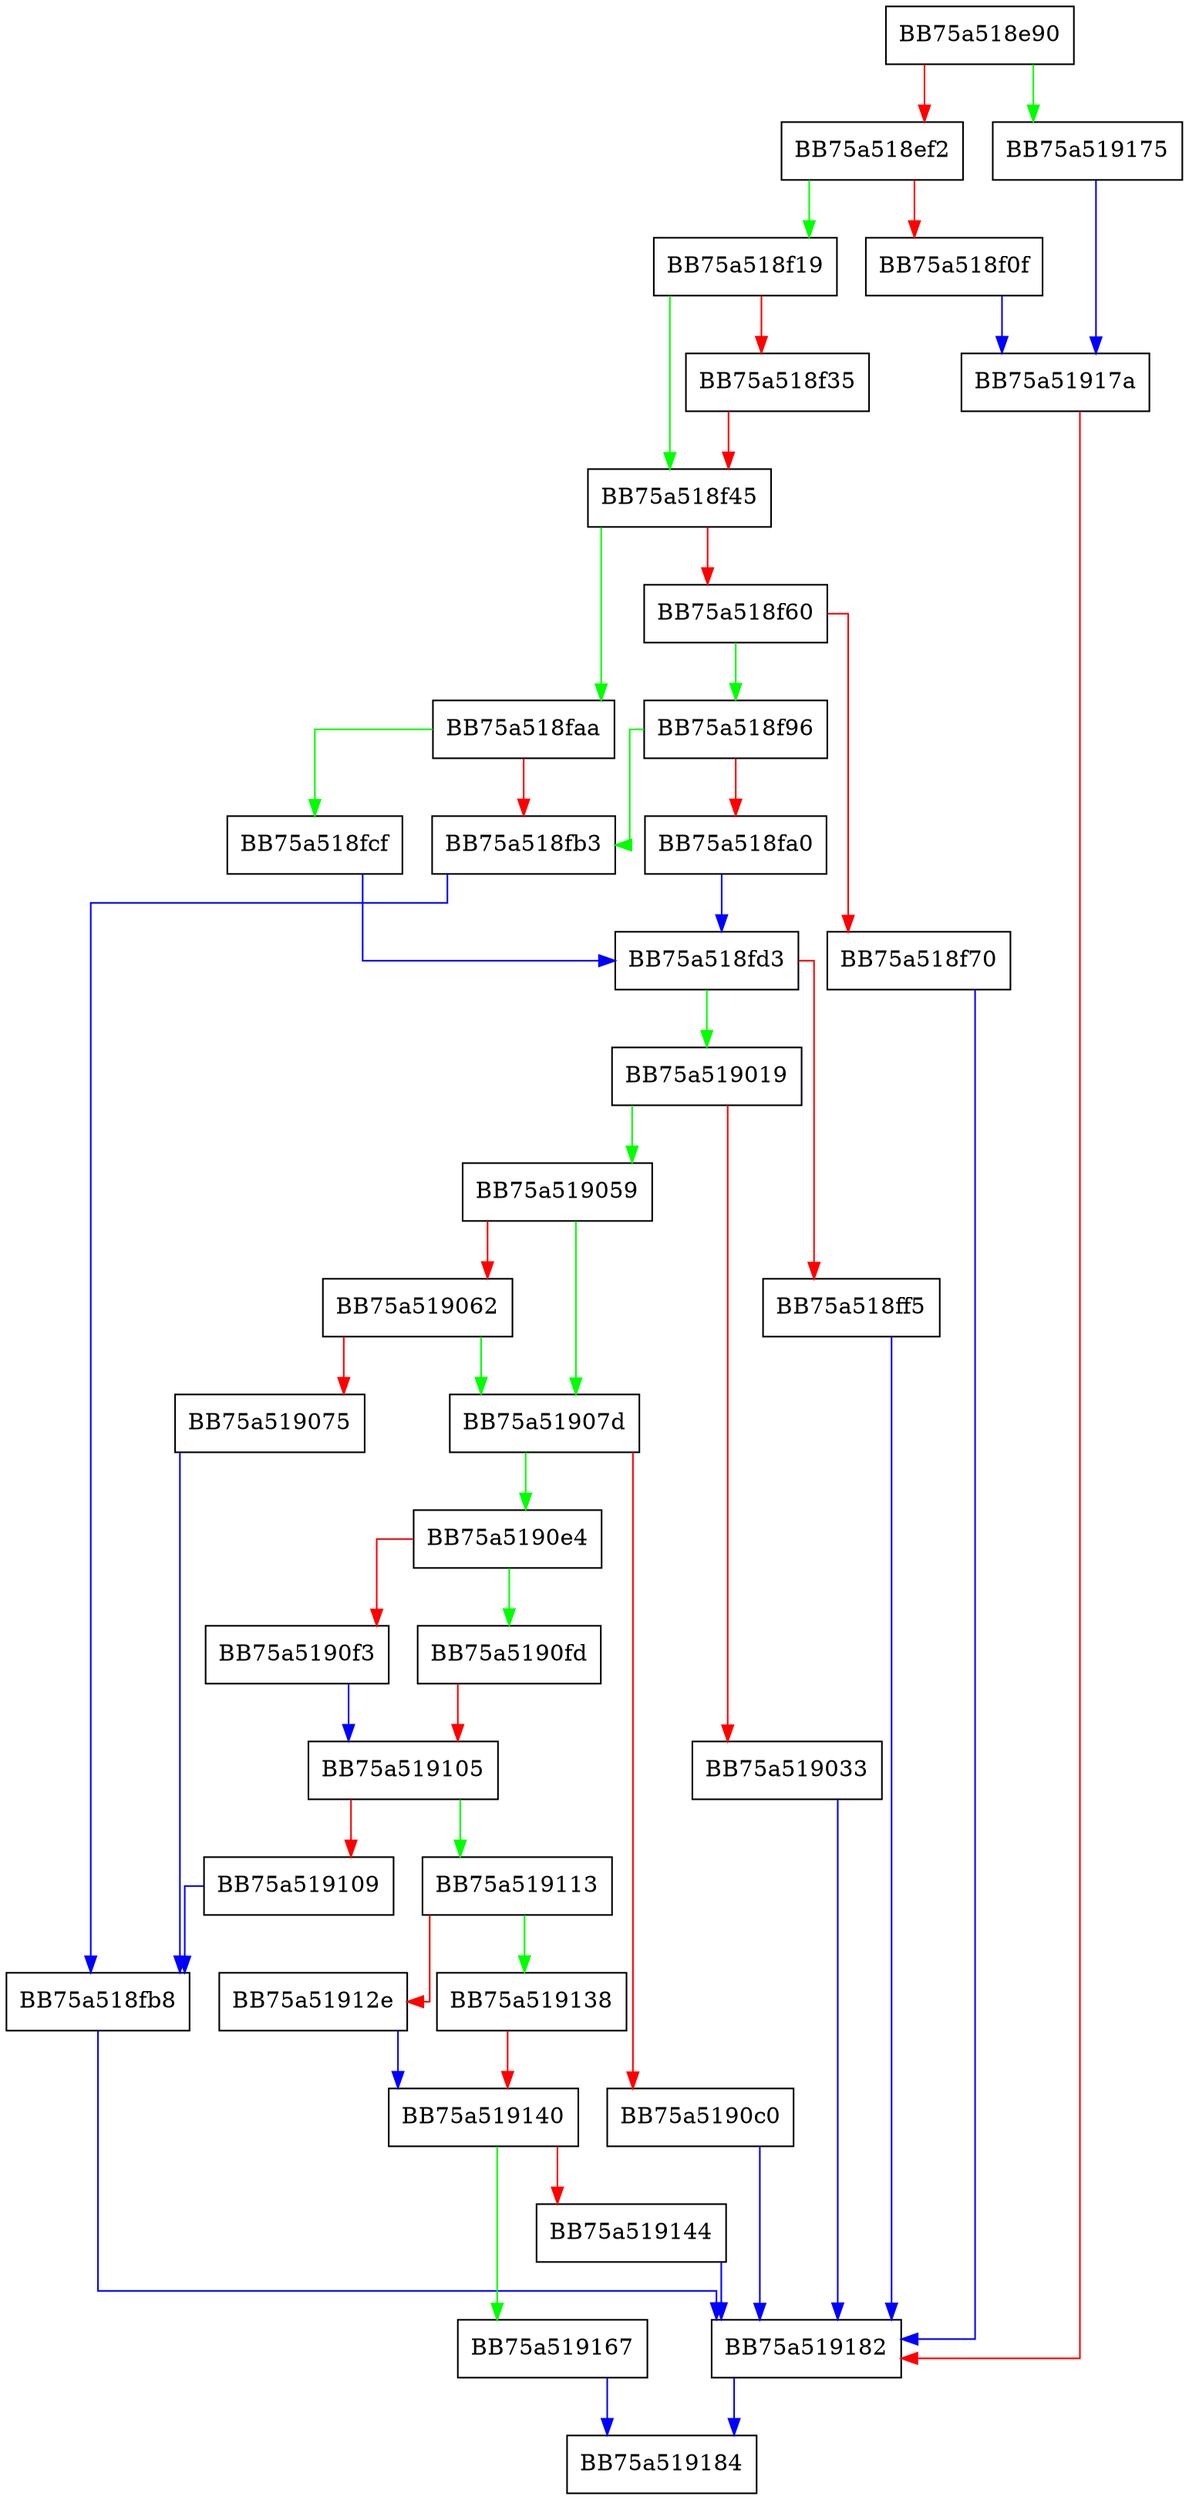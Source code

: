 digraph NetEmuAPI_CreateInstance {
  node [shape="box"];
  graph [splines=ortho];
  BB75a518e90 -> BB75a519175 [color="green"];
  BB75a518e90 -> BB75a518ef2 [color="red"];
  BB75a518ef2 -> BB75a518f19 [color="green"];
  BB75a518ef2 -> BB75a518f0f [color="red"];
  BB75a518f0f -> BB75a51917a [color="blue"];
  BB75a518f19 -> BB75a518f45 [color="green"];
  BB75a518f19 -> BB75a518f35 [color="red"];
  BB75a518f35 -> BB75a518f45 [color="red"];
  BB75a518f45 -> BB75a518faa [color="green"];
  BB75a518f45 -> BB75a518f60 [color="red"];
  BB75a518f60 -> BB75a518f96 [color="green"];
  BB75a518f60 -> BB75a518f70 [color="red"];
  BB75a518f70 -> BB75a519182 [color="blue"];
  BB75a518f96 -> BB75a518fb3 [color="green"];
  BB75a518f96 -> BB75a518fa0 [color="red"];
  BB75a518fa0 -> BB75a518fd3 [color="blue"];
  BB75a518faa -> BB75a518fcf [color="green"];
  BB75a518faa -> BB75a518fb3 [color="red"];
  BB75a518fb3 -> BB75a518fb8 [color="blue"];
  BB75a518fb8 -> BB75a519182 [color="blue"];
  BB75a518fcf -> BB75a518fd3 [color="blue"];
  BB75a518fd3 -> BB75a519019 [color="green"];
  BB75a518fd3 -> BB75a518ff5 [color="red"];
  BB75a518ff5 -> BB75a519182 [color="blue"];
  BB75a519019 -> BB75a519059 [color="green"];
  BB75a519019 -> BB75a519033 [color="red"];
  BB75a519033 -> BB75a519182 [color="blue"];
  BB75a519059 -> BB75a51907d [color="green"];
  BB75a519059 -> BB75a519062 [color="red"];
  BB75a519062 -> BB75a51907d [color="green"];
  BB75a519062 -> BB75a519075 [color="red"];
  BB75a519075 -> BB75a518fb8 [color="blue"];
  BB75a51907d -> BB75a5190e4 [color="green"];
  BB75a51907d -> BB75a5190c0 [color="red"];
  BB75a5190c0 -> BB75a519182 [color="blue"];
  BB75a5190e4 -> BB75a5190fd [color="green"];
  BB75a5190e4 -> BB75a5190f3 [color="red"];
  BB75a5190f3 -> BB75a519105 [color="blue"];
  BB75a5190fd -> BB75a519105 [color="red"];
  BB75a519105 -> BB75a519113 [color="green"];
  BB75a519105 -> BB75a519109 [color="red"];
  BB75a519109 -> BB75a518fb8 [color="blue"];
  BB75a519113 -> BB75a519138 [color="green"];
  BB75a519113 -> BB75a51912e [color="red"];
  BB75a51912e -> BB75a519140 [color="blue"];
  BB75a519138 -> BB75a519140 [color="red"];
  BB75a519140 -> BB75a519167 [color="green"];
  BB75a519140 -> BB75a519144 [color="red"];
  BB75a519144 -> BB75a519182 [color="blue"];
  BB75a519167 -> BB75a519184 [color="blue"];
  BB75a519175 -> BB75a51917a [color="blue"];
  BB75a51917a -> BB75a519182 [color="red"];
  BB75a519182 -> BB75a519184 [color="blue"];
}